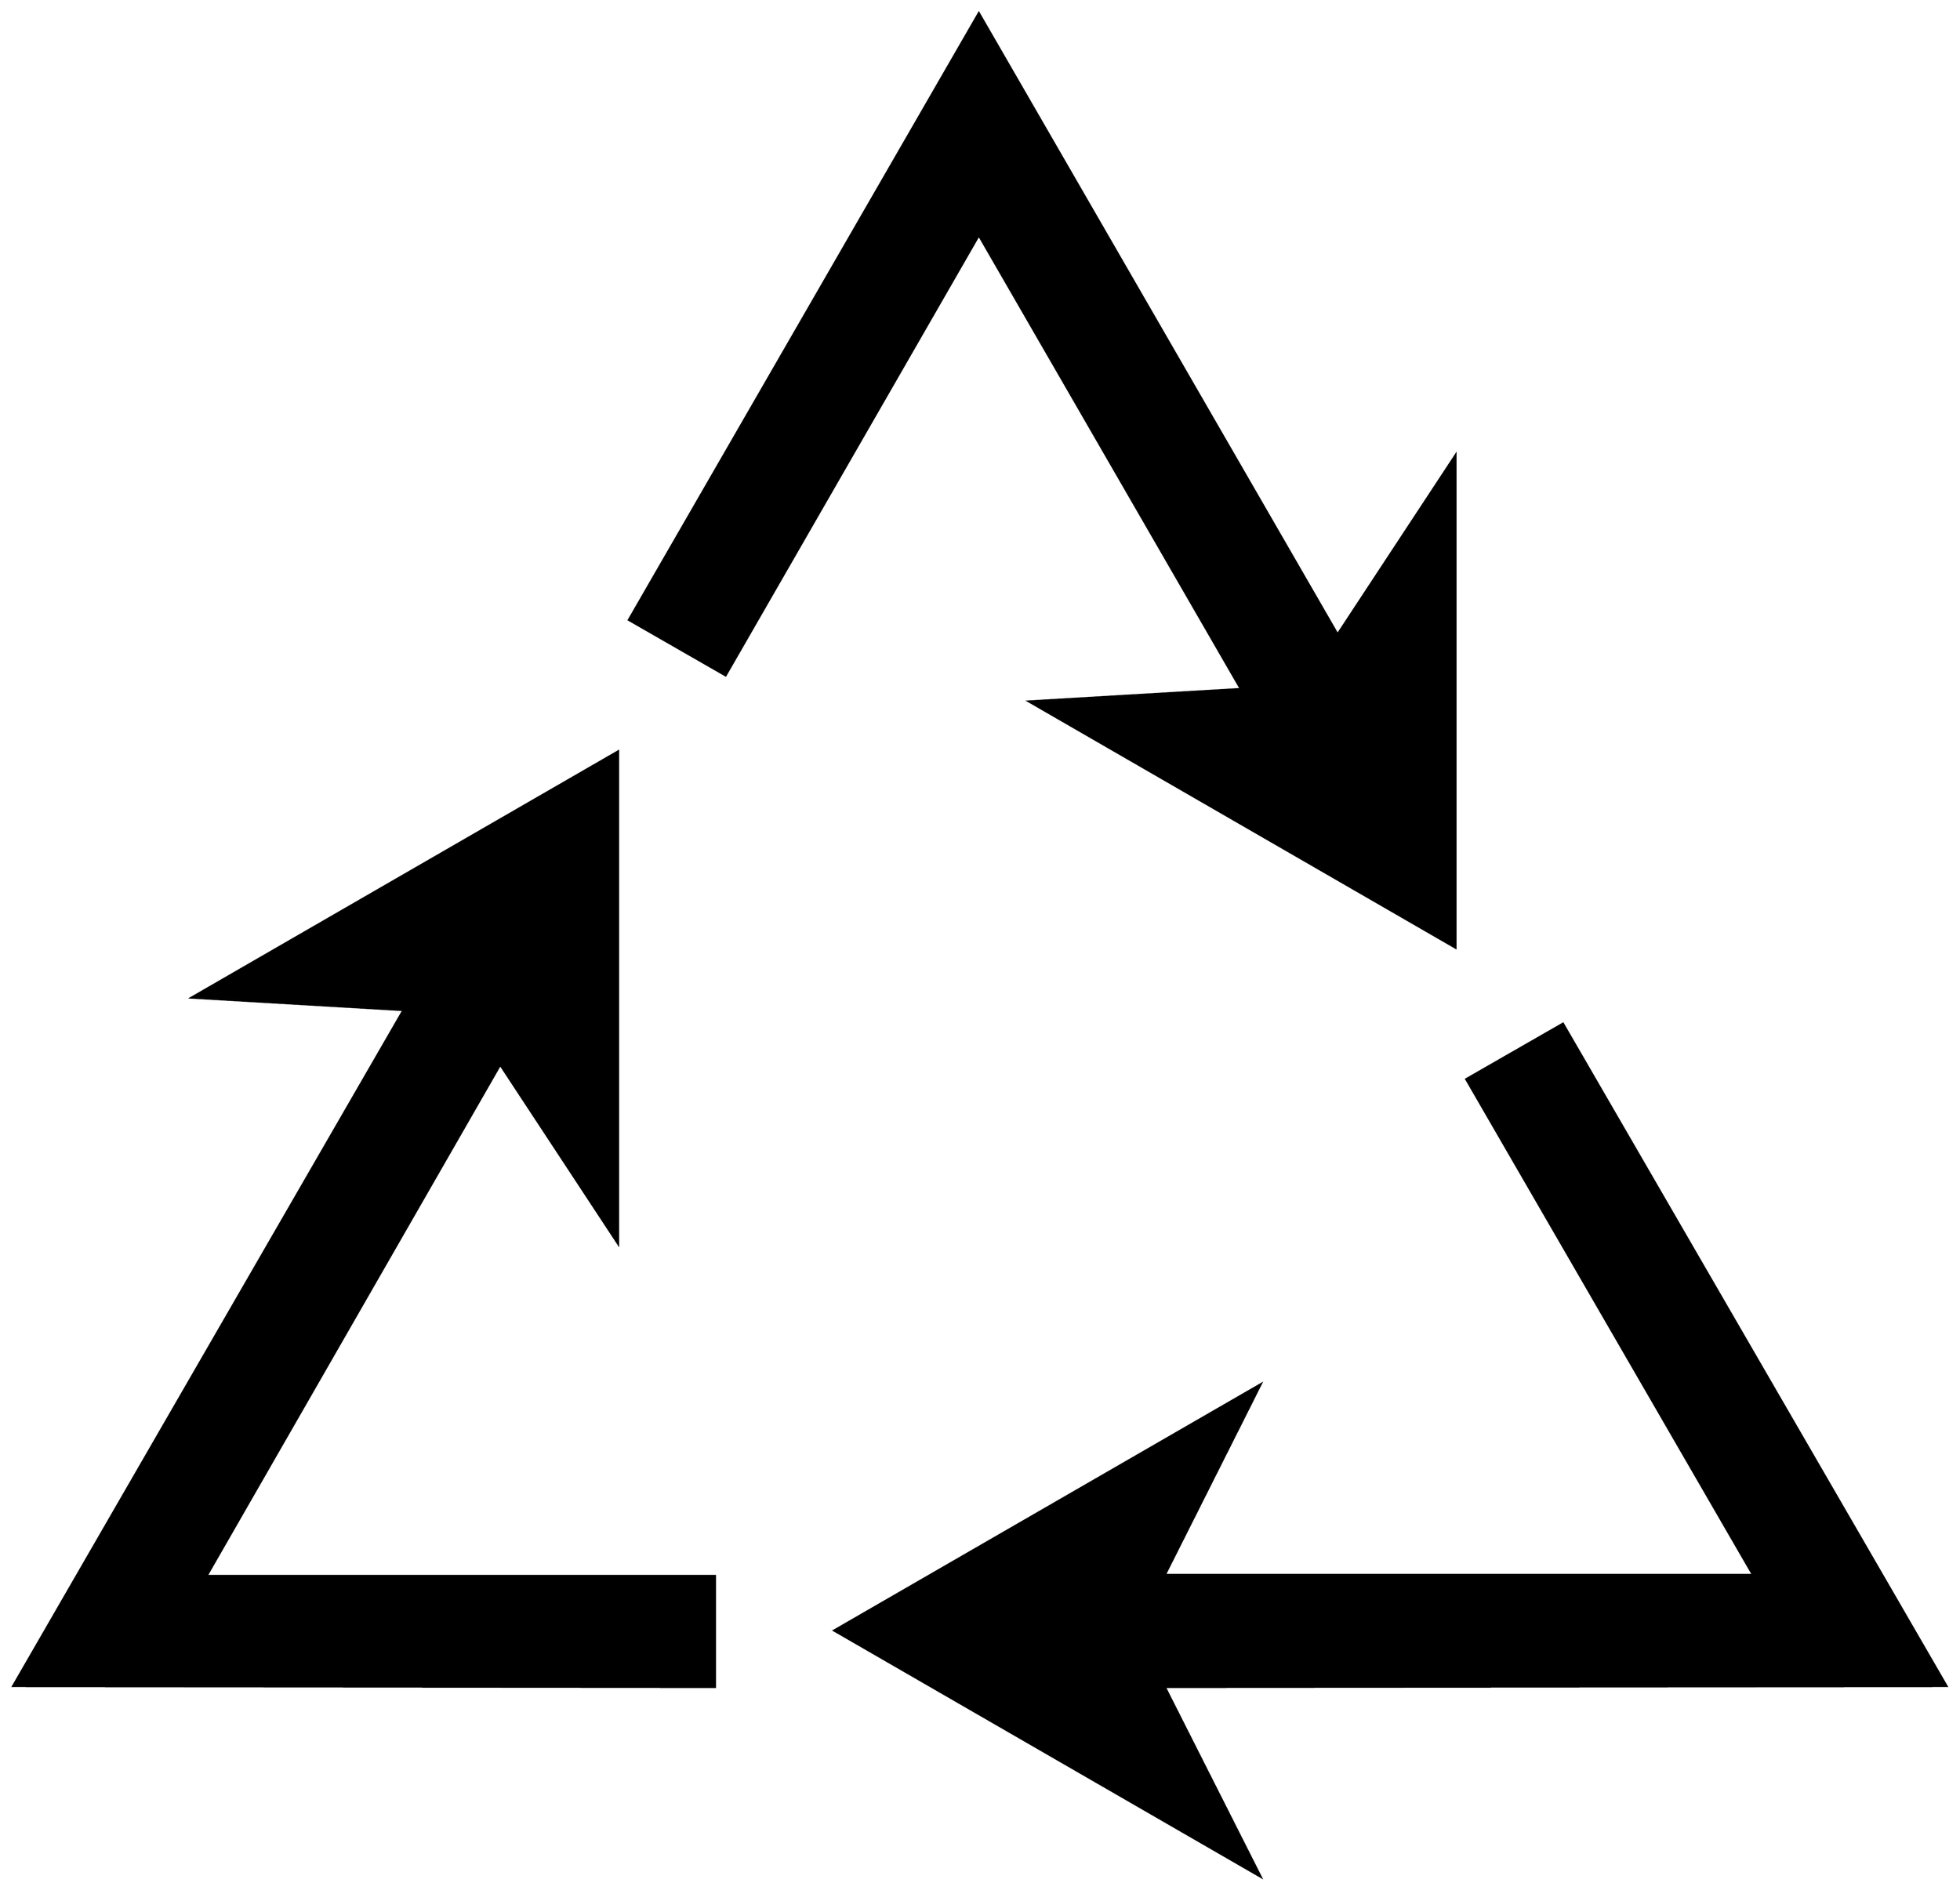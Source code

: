 


\begin{tikzpicture}[y=0.80pt, x=0.80pt, yscale=-1.0, xscale=1.0, inner sep=0pt, outer sep=0pt]
\begin{scope}[shift={(100.0,1696.0)},nonzero rule]
  \path[draw=.,fill=.,line width=1.600pt] (1520.0,-569.0) --
    (1075.0,-826.0) -- (1296.0,-839.0) -- (1023.0,-1312.0) --
    (759.0,-853.0) -- (658.0,-911.0) -- (1023.0,-1544.0) --
    (1397.0,-896.0) -- (1520.0,-1083.0) -- (1520.0,-569.0) --
    cycle(2032.0,201.0) -- (1217.0,202.0) -- (1317.0,400.0) --
    (872.0,143.0) -- (1317.0,-114.0) -- (1217.0,85.0) --
    (1830.0,85.0) -- (1531.0,-432.0) -- (1632.0,-490.0) --
    (2032.0,201.0) -- cycle(748.0,202.0) -- (16.0,201.0) --
    (423.0,-504.0) -- (202.0,-517.0) -- (647.0,-774.0) --
    (647.0,-260.0) -- (524.0,-447.0) -- (218.0,86.0) --
    (748.0,86.0) -- (748.0,202.0) -- cycle;
\end{scope}

\end{tikzpicture}

